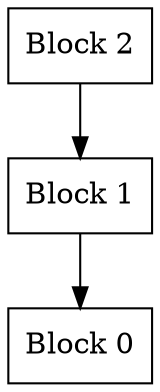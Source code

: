 digraph CFG {
  node [shape=box];
  0 [label="Block 0"];
  1 [label="Block 1"];
  2 [label="Block 2"];
  1 -> 0;
  2 -> 1;
}
